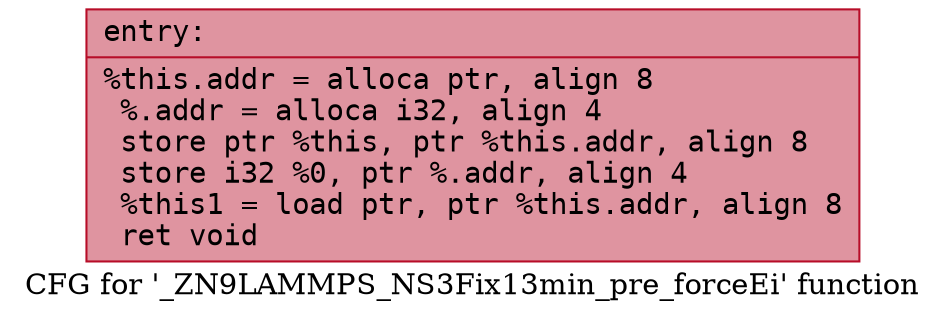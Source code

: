 digraph "CFG for '_ZN9LAMMPS_NS3Fix13min_pre_forceEi' function" {
	label="CFG for '_ZN9LAMMPS_NS3Fix13min_pre_forceEi' function";

	Node0x560f40da4cd0 [shape=record,color="#b70d28ff", style=filled, fillcolor="#b70d2870" fontname="Courier",label="{entry:\l|  %this.addr = alloca ptr, align 8\l  %.addr = alloca i32, align 4\l  store ptr %this, ptr %this.addr, align 8\l  store i32 %0, ptr %.addr, align 4\l  %this1 = load ptr, ptr %this.addr, align 8\l  ret void\l}"];
}
